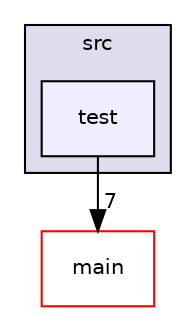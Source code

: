 digraph "/mnt/files/scripts/CircuitTester/src/test" {
  compound=true
  node [ fontsize="10", fontname="Helvetica"];
  edge [ labelfontsize="10", labelfontname="Helvetica"];
  subgraph clusterdir_68267d1309a1af8e8297ef4c3efbcdba {
    graph [ bgcolor="#ddddee", pencolor="black", label="src" fontname="Helvetica", fontsize="10", URL="dir_68267d1309a1af8e8297ef4c3efbcdba.html"]
  dir_120ed4da3e3217b1e7fc0b4f48568e79 [shape=box, label="test", style="filled", fillcolor="#eeeeff", pencolor="black", URL="dir_120ed4da3e3217b1e7fc0b4f48568e79.html"];
  }
  dir_5eb159725f84c66aafd839904a4acdd0 [shape=box label="main" fillcolor="white" style="filled" color="red" URL="dir_5eb159725f84c66aafd839904a4acdd0.html"];
  dir_120ed4da3e3217b1e7fc0b4f48568e79->dir_5eb159725f84c66aafd839904a4acdd0 [headlabel="7", labeldistance=1.5 headhref="dir_000003_000001.html"];
}
